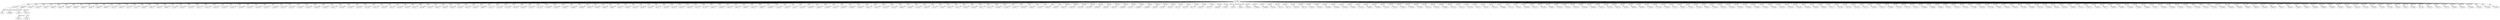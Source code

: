 digraph G {
  1020765 [color=red];
  1020765 -> 925 [label="Appearance"];
  1020765 -> 1438684 [label="CollisionSettings"];
  1020765 -> 378415 [label="Power"];
  1020765 -> 1020775 [label="MarkerSet"];
  513846 -> 896086 [label="Actor"];
  513846 -> 404053 [label="Actor"];
  513846 -> 553404 [label="Actor"];
  513846 -> 139493 [label="Actor"];
  513846 -> 896084 [label="Actor"];
  513846 -> 896116 [label="Actor"];
  513846 -> 896088 [label="Actor"];
  513846 -> 896089 [label="Actor"];
  513846 -> 896090 [label="Actor"];
  513846 -> 896091 [label="Actor"];
  513846 -> 896094 [label="Actor"];
  513846 -> 896095 [label="Actor"];
  513846 -> 232274 [label="Actor"];
  513846 -> 208075 [label="Actor"];
  513846 -> 232275 [label="Actor"];
  513846 -> 232237 [label="Actor"];
  513846 -> 208032 [label="Actor"];
  513846 -> 208041 [label="Actor"];
  513846 -> 896105 [label="Actor"];
  513846 -> 896093 [label="Actor"];
  513846 -> 217823 [label="Actor"];
  513846 -> 1019134 [label="Actor"];
  513846 -> 1019130 [label="Actor"];
  513846 -> 1019127 [label="Actor"];
  513846 -> 1019115 [label="Actor"];
  513846 -> 1019216 [label="Actor"];
  513846 -> 1019220 [label="Actor"];
  513846 -> 1019027 [label="Actor"];
  513846 -> 1019239 [label="Actor"];
  513846 -> 1019242 [label="Actor"];
  513846 -> 1019236 [label="Actor"];
  513846 -> 1019251 [label="Actor"];
  513846 -> 1019206 [label="Actor"];
  513846 -> 1019213 [label="Actor"];
  513846 -> 1019124 [label="Actor"];
  513846 -> 1019035 [label="Actor"];
  513846 -> 1019233 [label="Actor"];
  513846 -> 1019256 [label="Actor"];
  513846 -> 1019030 [label="Actor"];
  513846 -> 1020767 [label="Actor"];
  513846 -> 1020766 [label="Actor"];
  513846 -> 1020764 [label="Actor"];
  513846 -> 1020765 [label="Actor"];
  513846 -> 1020768 [label="Actor"];
  513846 -> 1020769 [label="Actor"];
  513846 -> 1020770 [label="Actor"];
  513846 -> 1020763 [label="Actor"];
  513846 -> 981115 [label="Actor"];
  513846 -> 937864 [label="Actor"];
  513846 -> 937840 [label="Actor"];
  513846 -> 935757 [label="Actor"];
  513846 -> 937846 [label="Actor"];
  513846 -> 937843 [label="Actor"];
  513846 -> 940925 [label="Actor"];
  513846 -> 800166 [label="Actor"];
  513846 -> 800164 [label="Actor"];
  513846 -> 800169 [label="Actor"];
  513846 -> 800170 [label="Actor"];
  513846 -> 800165 [label="Actor"];
  513846 -> 798868 [label="Actor"];
  513846 -> 1027427 [label="Actor"];
  513846 -> 1027425 [label="Actor"];
  513846 -> 1027436 [label="Actor"];
  513846 -> 933795 [label="Actor"];
  513846 -> 933798 [label="Actor"];
  513846 -> 1027434 [label="Actor"];
  513846 -> 1027432 [label="Actor"];
  513846 -> 1028688 [label="Actor"];
  513846 -> 1028679 [label="Actor"];
  513846 -> 1028687 [label="Actor"];
  513846 -> 1028684 [label="Actor"];
  513846 -> 1028694 [label="Actor"];
  513846 -> 956585 [label="Actor"];
  513846 -> 956598 [label="Actor"];
  513846 -> 889262 [label="Actor"];
  513846 -> 956567 [label="Actor"];
  513846 -> 934057 [label="Actor"];
  513846 -> 934056 [label="Actor"];
  513846 -> 982194 [label="Actor"];
  513846 -> 982193 [label="Actor"];
  513846 -> 982189 [label="Actor"];
  513846 -> 982187 [label="Actor"];
  513846 -> 1027902 [label="Actor"];
  513846 -> 937615 [label="Actor"];
  513846 -> 937826 [label="Actor"];
  513846 -> 1028434 [label="Actor"];
  513846 -> 937532 [label="Actor"];
  513846 -> 937786 [label="Actor"];
  513846 -> 1028431 [label="Actor"];
  513846 -> 1028562 [label="Actor"];
  513846 -> 800163 [label="Actor"];
  513846 -> 1098702 [label="Actor"];
  513846 -> 284880 [label="Actor"];
  513846 -> 1063215 [label="Actor"];
  513846 -> 1056687 [label="Actor"];
  513846 -> 1056686 [label="Actor"];
  513846 -> 1019118 [label="Actor"];
  513846 -> 1326076 [label="Actor"];
  513846 -> 41245 [label="Actor"];
  513846 -> 1341158 [label="Actor"];
  513846 -> 1060938 [label="Actor"];
  513846 -> 1060562 [label="Actor"];
  513846 -> 1345869 [label="Actor"];
  513846 -> 435328 [label="Actor"];
  513846 -> 1266094 [label="Actor"];
  513846 -> 1060939 [label="Actor"];
  513846 -> 1060936 [label="Actor"];
  513846 -> 1266115 [label="Actor"];
  513846 -> 1063730 [label="Actor"];
  513846 -> 1347300 [label="Actor"];
  513846 -> 1226718 [label="Actor"];
  513846 -> 949865 [label="Actor"];
  513846 -> 1228999 [label="Actor"];
  513846 -> 1261487 [label="Actor"];
  513846 -> 1266108 [label="Actor"];
  513846 -> 562716 [label="Actor"];
  513846 -> 214844 [label="Actor"];
  513846 -> 562625 [label="Actor"];
  513846 -> 1298112 [label="Actor"];
  513846 -> 947605 [label="Actor"];
  513846 -> 1298109 [label="Actor"];
  513846 -> 949717 [label="Actor"];
  513846 -> 1019121 [label="Actor"];
  513846 -> 1230998 [label="Actor"];
  513846 -> 1231002 [label="Actor"];
  513846 -> 1335947 [label="Actor"];
  513846 -> 1335949 [label="Actor"];
  513846 -> 1335951 [label="Actor"];
  513846 -> 216235 [label="Actor"];
  513846 -> 1309315 [label="Actor"];
  513846 -> 445836 [label="AnimSet"];
  513846 -> 1036747 [label="AnimSet"];
  513846 -> 1036781 [label="AnimSet"];
  513846 -> 1037366 [label="AnimSet"];
  513846 -> 1037363 [label="AnimSet"];
  513846 -> 1036825 [label="AnimSet"];
  513846 -> 1035199 [label="AnimSet"];
  513846 -> 1036732 [label="AnimSet"];
  513846 -> 1036804 [label="AnimSet"];
  513846 -> 497102 [label="AnimSet"];
  513846 -> 1036967 [label="AnimSet"];
  513846 -> 1036968 [label="AnimSet"];
  513846 -> 497096 [label="AnimSet"];
  513846 -> 497180 [label="AnimSet"];
  513846 -> 497182 [label="AnimSet"];
  513846 -> 497112 [label="AnimSet"];
  513846 -> 497176 [label="AnimSet"];
  513846 -> 497178 [label="AnimSet"];
  513846 -> 1036751 [label="AnimSet"];
  513846 -> 1037317 [label="AnimSet"];
  513846 -> 1036264 [label="AnimSet"];
  513846 -> 497905 [label="AnimSet"];
  513846 -> 734276 [label="AnimSet"];
  513846 -> 758265 [label="AnimSet"];
  513846 -> 1036791 [label="AnimSet"];
  513846 -> 1036642 [label="AnimSet"];
  513846 -> 1036699 [label="AnimSet"];
  513846 -> 497108 [label="AnimSet"];
  513846 -> 497113 [label="AnimSet"];
  513846 -> 497114 [label="AnimSet"];
  513846 -> 1036735 [label="AnimSet"];
  513846 -> 497179 [label="AnimSet"];
  513846 -> 536161 [label="AnimSet"];
  513846 -> 1229151 [label="AnimSet"];
  513846 -> 1036805 [label="AnimSet"];
  513846 -> 1036643 [label="AnimSet"];
  513846 -> 1036792 [label="AnimSet"];
  513846 -> 445834 [label="AnimSet"];
  513846 -> 1037351 [label="AnimSet"];
  513846 -> 1036832 [label="AnimSet"];
  513846 -> 1036802 [label="AnimSet"];
  513846 -> 1237443 [label="AnimSet"];
  513846 -> 1036753 [label="AnimSet"];
  513846 -> 1036971 [label="AnimSet"];
  513846 -> 1036956 [label="AnimSet"];
  513846 -> 1220626 [label="AnimSet"];
  513846 -> 1036716 [label="AnimSet"];
  513846 -> 1036752 [label="AnimSet"];
  513846 -> 1036955 [label="AnimSet"];
  513846 -> 1037279 [label="AnimSet"];
  513846 -> 1037273 [label="AnimSet"];
  513846 -> 1037260 [label="AnimSet"];
  513846 -> 955477 [label="AnimSet"];
  513846 -> 1037307 [label="AnimSet"];
  513846 -> 1037255 [label="AnimSet"];
  513846 -> 1036849 [label="AnimSet"];
  513846 -> 497175 [label="AnimSet"];
  513846 -> 955262 [label="AnimSet"];
  513846 -> 1036808 [label="AnimSet"];
  513846 -> 1037372 [label="AnimSet"];
  513846 -> 1037361 [label="AnimSet"];
  513846 -> 956834 [label="AnimSet"];
  513846 -> 1035344 [label="AnimSet"];
  513846 -> 1035341 [label="AnimSet"];
  513846 -> 1036742 [label="AnimSet"];
  513846 -> 1036780 [label="AnimSet"];
  513846 -> 1036694 [label="AnimSet"];
  513846 -> 1304374 [label="AnimSet"];
  513846 -> 1037335 [label="AnimSet"];
  513846 -> 869176 [label="AnimSet"];
  513846 -> 1036831 [label="AnimSet"];
  513846 -> 668935 [label="AnimSet"];
  513846 -> 1036842 [label="AnimSet"];
  513846 -> 1186525 [label="AnimSet"];
  513846 -> 1037333 [label="AnimSet"];
  513846 -> 1035340 [label="AnimSet"];
  513846 -> 497174 [label="AnimSet"];
  513846 -> 1036757 [label="AnimSet"];
  513846 -> 497181 [label="AnimSet"];
  513846 -> 1037359 [label="AnimSet"];
  513846 -> 956879 [label="AnimSet"];
  513846 -> 1036246 [label="AnimSet"];
  513846 -> 1037352 [label="AnimSet"];
  513846 -> 1037368 [label="AnimSet"];
  513846 -> 1036708 [label="AnimSet"];
  513846 -> 1036830 [label="AnimSet"];
  513846 -> 1036860 [label="AnimSet"];
  513846 -> 1036243 [label="AnimSet"];
  513846 -> 1036798 [label="AnimSet"];
  513846 -> 1036702 [label="AnimSet"];
  513846 -> 1036784 [label="AnimSet"];
  513846 -> 1036785 [label="AnimSet"];
  513846 -> 1036800 [label="AnimSet"];
  513846 -> 1036818 [label="AnimSet"];
  513846 -> 445833 [label="AnimSet"];
  513846 -> 1037277 [label="AnimSet"];
  513846 -> 1037284 [label="AnimSet"];
  513846 -> 1037353 [label="AnimSet"];
  513846 -> 1037261 [label="AnimSet"];
  513846 -> 1037274 [label="AnimSet"];
  513846 -> 1295044 [label="AnimSet"];
  513846 -> 1291373 [label="AnimSet"];
  513846 -> 1036852 [label="AnimSet"];
  513846 -> 1037025 [label="AnimSet"];
  513846 -> 1037276 [label="AnimSet"];
  513846 -> 1294112 [label="AnimSet"];
  513846 -> 1288964 [label="AnimSet"];
  513846 -> 1288963 [label="AnimSet"];
  513846 -> 956938 [label="AnimSet"];
  513846 -> 1036707 [label="AnimSet"];
  513846 -> 1334116 [label="AnimSet"];
  513846 -> 1036793 [label="AnimSet"];
  513846 -> 1227890 [label="AnimSet"];
  513846 -> 1036782 [label="AnimSet"];
  513846 -> 1037346 [label="AnimSet"];
  513846 -> 1036647 [label="AnimSet"];
  513846 -> 648760 [label="AnimSet"];
  513846 -> 1036163 [label="AnimSet"];
  513846 -> 1037365 [label="AnimSet"];
  513846 -> 1036962 [label="AnimSet"];
  513846 -> 1037319 [label="AnimSet"];
  513846 -> 1289063 [label="AnimSet"];
  513846 -> 992359 [label="AnimSet"];
  513846 -> 1036739 [label="AnimSet"];
  513846 -> 1036670 [label="AnimSet"];
  513846 -> 497170 [label="AnimSet"];
  513846 -> 1036715 [label="AnimSet"];
  513846 -> 1036650 [label="AnimSet"];
  513846 -> 497177 [label="AnimSet"];
  513846 -> 1036824 [label="AnimSet"];
  513846 -> 1036651 [label="AnimSet"];
  513846 -> 1036786 [label="AnimSet"];
  513846 -> 1036823 [label="AnimSet"];
  513846 -> 1036646 [label="AnimSet"];
  513846 -> 1036217 [label="AnimSet"];
  513846 -> 1035250 [label="AnimSet"];
  513846 -> 1291400 [label="AnimSet"];
  513846 -> 1293444 [label="AnimSet"];
  513846 -> 1291401 [label="AnimSet"];
  513846 -> 1325268 [label="Script"];
  513846 -> 1329112 [label="Script"];
  513846 -> 1274871 [label="Script"];
  513846 -> 1062887 [label="Encounter"];
  513846 -> 1063404 [label="Encounter"];
  513846 -> 1063409 [label="Encounter"];
  513846 -> 1060057 [label="Encounter"];
  513846 -> 1060214 [label="Encounter"];
  513846 -> 1060216 [label="Encounter"];
  513846 -> 1060224 [label="Encounter"];
  513846 -> 1060217 [label="Encounter"];
  513846 -> 1060229 [label="Encounter"];
  513846 -> 1060070 [label="Encounter"];
  513846 -> 1060231 [label="Encounter"];
  513846 -> 1063406 [label="Encounter"];
  513846 -> 1064625 [label="Encounter"];
  513846 -> 1298046 [label="Encounter"];
  513846 -> 1063403 [label="Encounter"];
  513846 -> 1060236 [label="Encounter"];
  513846 -> 1328729 [label="Encounter"];
  513846 -> 1312163 [label="Encounter"];
  513846 -> 1453515 [label="Encounter"];
  513846 -> 213678 [label="AiBehavior"];
  513846 -> 1237506 [label="AiBehavior"];
  513846 -> 875455 [label="AiBehavior"];
  513846 -> 878501 [label="AiBehavior"];
  513846 -> 514384 [label="AiBehavior"];
  513846 -> 1337768 [label="Condition"];
  513846 -> 1326173 [label="Condition"];
  513846 -> 1326174 [label="Condition"];
  513846 -> 1326175 [label="Condition"];
  513846 -> 615056 [label="MarkerSet"];
  513846 -> 1035339 [label="MarkerSet"];
  513846 -> 1230996 [label="MarkerSet"];
  513846 -> 1325067 [label="Item"];
  513846 -> 1325800 [label="Item"];
  513846 -> 1325802 [label="Item"];
  378415 -> 450718 [label="EffectGroup"];
  1020775 -> 511336 [label="Actor"];
}